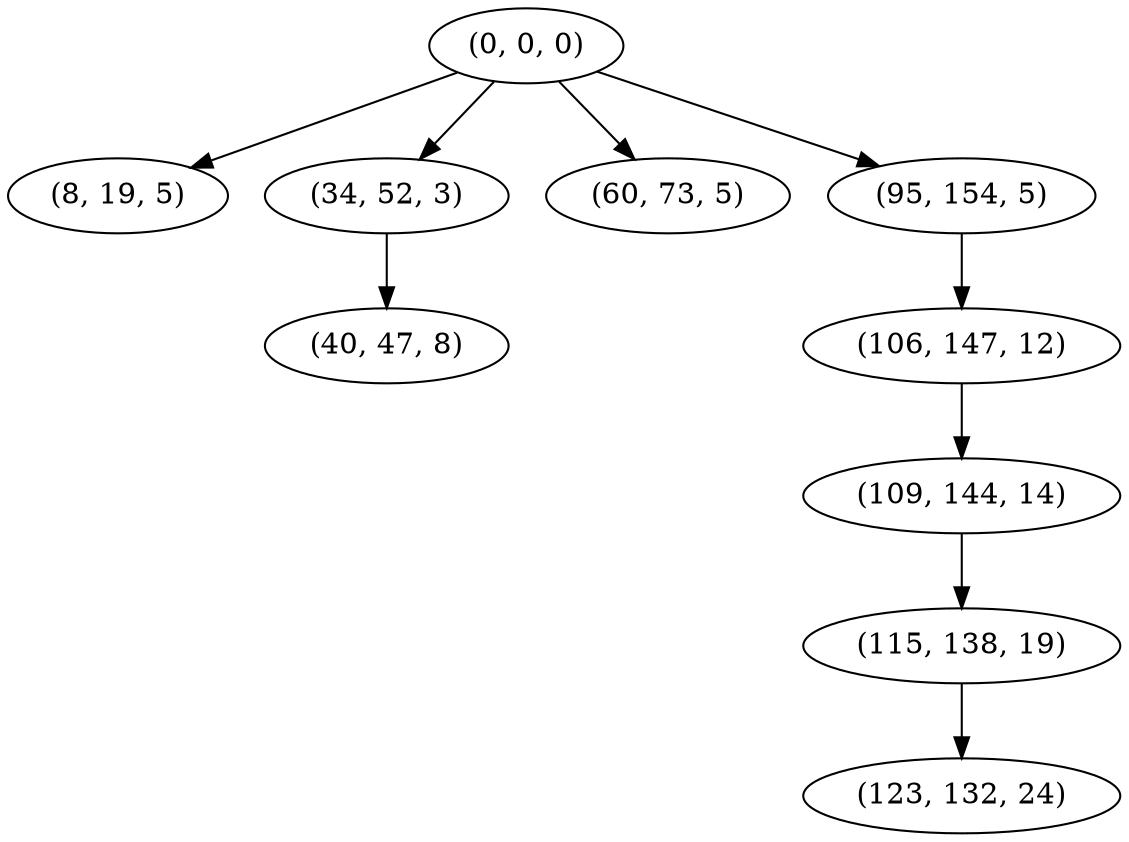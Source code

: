 digraph tree {
    "(0, 0, 0)";
    "(8, 19, 5)";
    "(34, 52, 3)";
    "(40, 47, 8)";
    "(60, 73, 5)";
    "(95, 154, 5)";
    "(106, 147, 12)";
    "(109, 144, 14)";
    "(115, 138, 19)";
    "(123, 132, 24)";
    "(0, 0, 0)" -> "(8, 19, 5)";
    "(0, 0, 0)" -> "(34, 52, 3)";
    "(0, 0, 0)" -> "(60, 73, 5)";
    "(0, 0, 0)" -> "(95, 154, 5)";
    "(34, 52, 3)" -> "(40, 47, 8)";
    "(95, 154, 5)" -> "(106, 147, 12)";
    "(106, 147, 12)" -> "(109, 144, 14)";
    "(109, 144, 14)" -> "(115, 138, 19)";
    "(115, 138, 19)" -> "(123, 132, 24)";
}
